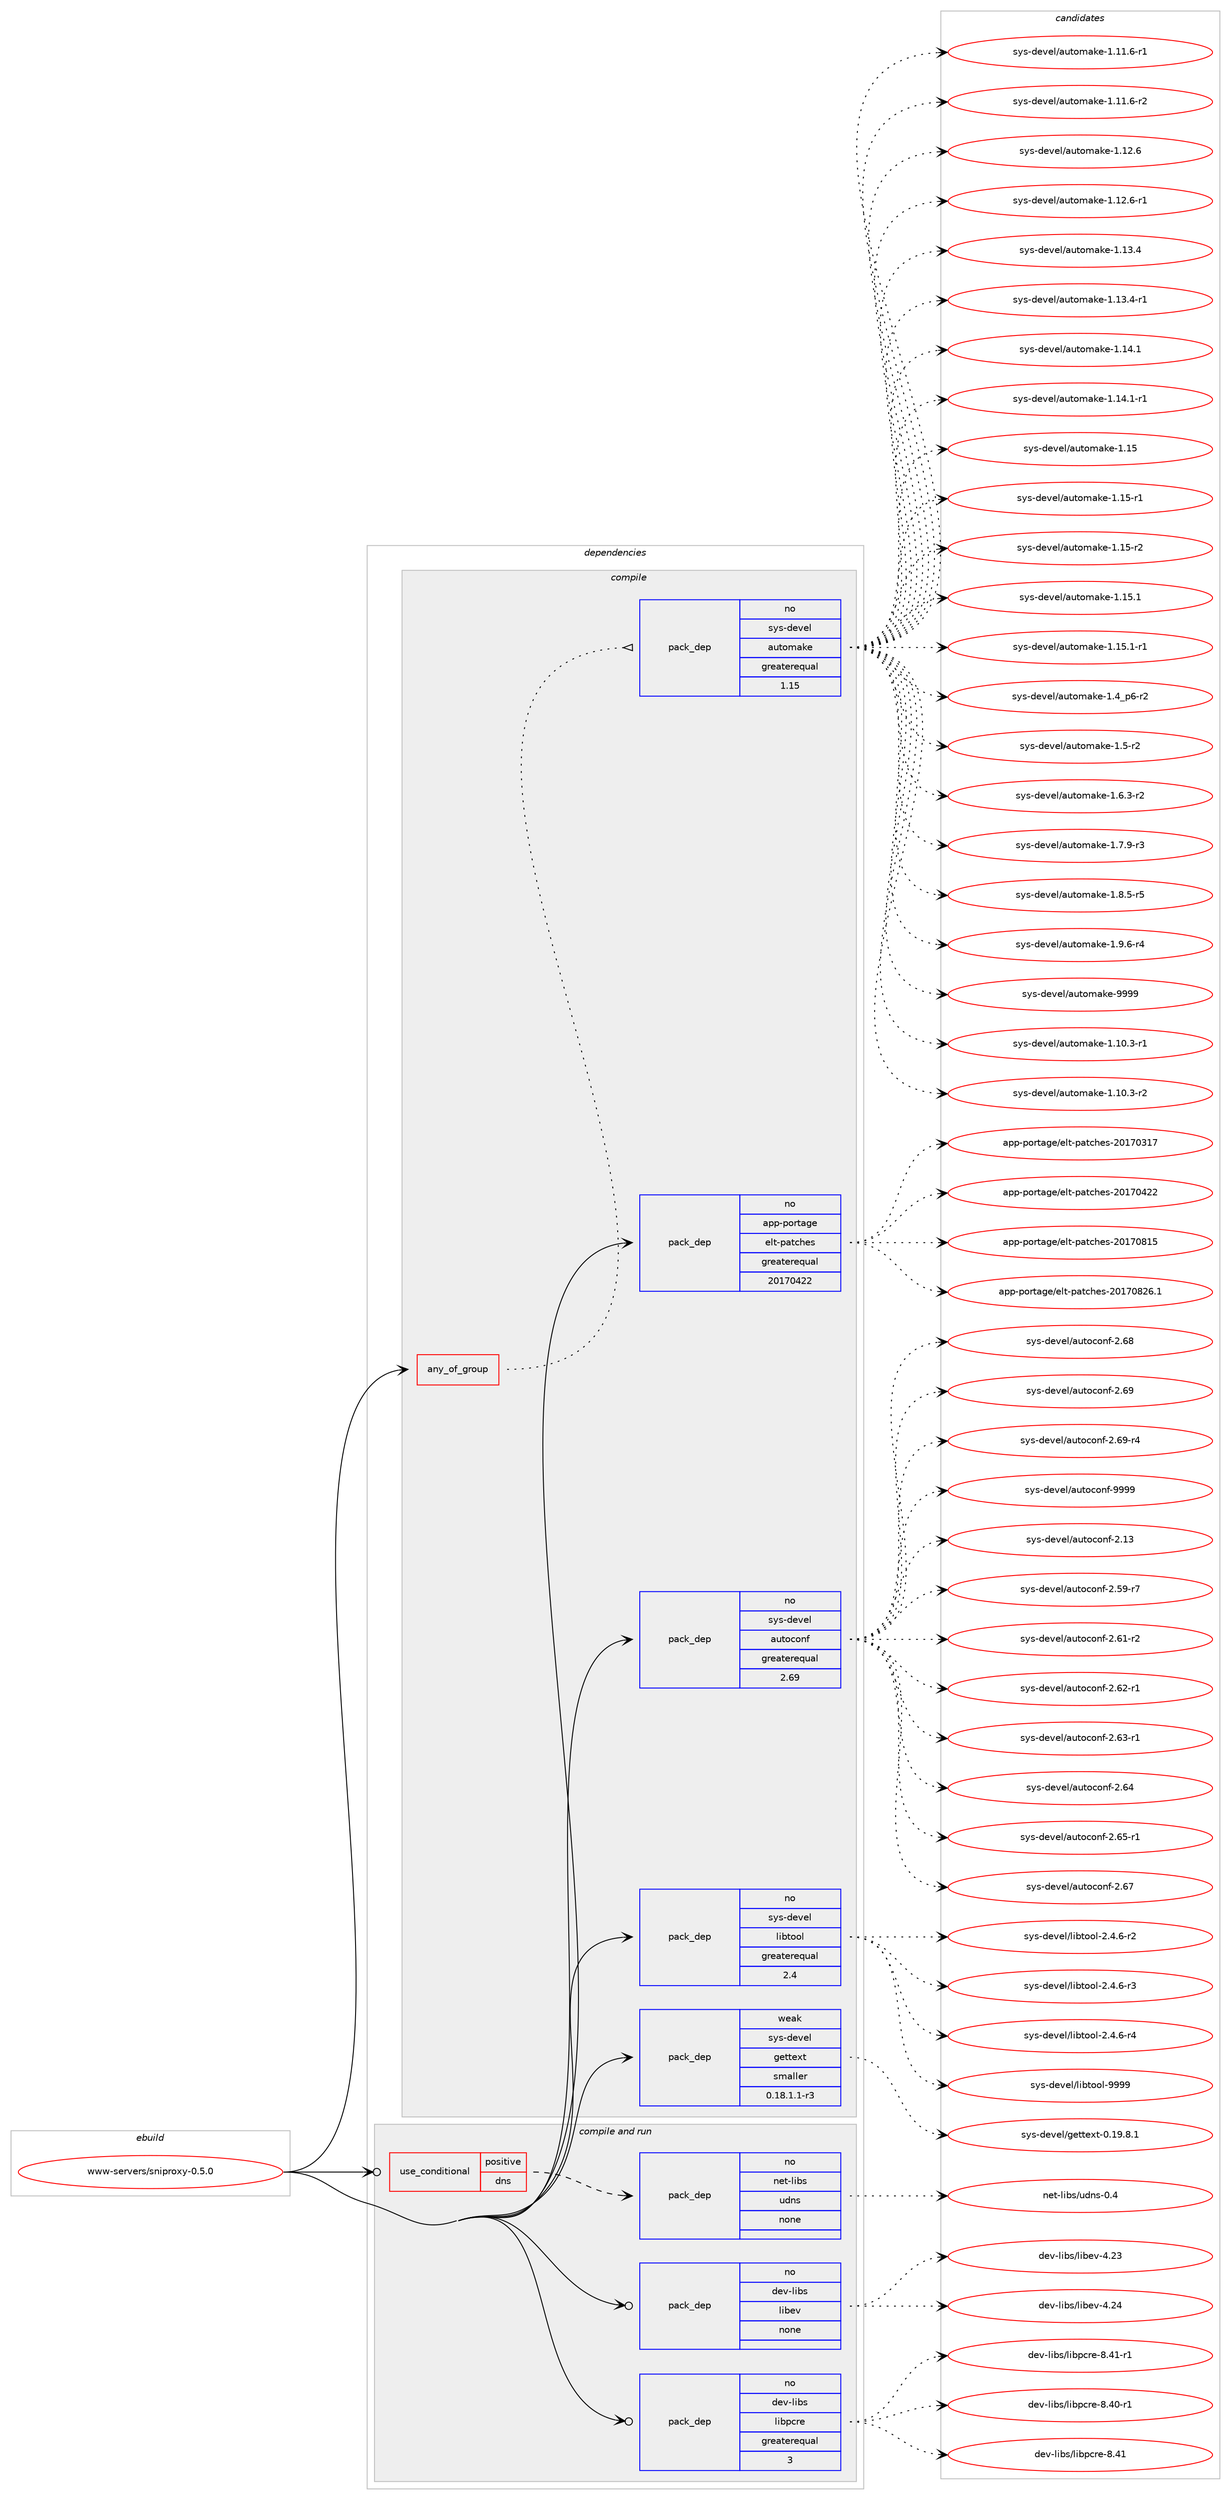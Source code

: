 digraph prolog {

# *************
# Graph options
# *************

newrank=true;
concentrate=true;
compound=true;
graph [rankdir=LR,fontname=Helvetica,fontsize=10,ranksep=1.5];#, ranksep=2.5, nodesep=0.2];
edge  [arrowhead=vee];
node  [fontname=Helvetica,fontsize=10];

# **********
# The ebuild
# **********

subgraph cluster_leftcol {
color=gray;
rank=same;
label=<<i>ebuild</i>>;
id [label="www-servers/sniproxy-0.5.0", color=red, width=4, href="../www-servers/sniproxy-0.5.0.svg"];
}

# ****************
# The dependencies
# ****************

subgraph cluster_midcol {
color=gray;
label=<<i>dependencies</i>>;
subgraph cluster_compile {
fillcolor="#eeeeee";
style=filled;
label=<<i>compile</i>>;
subgraph any8981 {
dependency508079 [label=<<TABLE BORDER="0" CELLBORDER="1" CELLSPACING="0" CELLPADDING="4"><TR><TD CELLPADDING="10">any_of_group</TD></TR></TABLE>>, shape=none, color=red];subgraph pack377626 {
dependency508080 [label=<<TABLE BORDER="0" CELLBORDER="1" CELLSPACING="0" CELLPADDING="4" WIDTH="220"><TR><TD ROWSPAN="6" CELLPADDING="30">pack_dep</TD></TR><TR><TD WIDTH="110">no</TD></TR><TR><TD>sys-devel</TD></TR><TR><TD>automake</TD></TR><TR><TD>greaterequal</TD></TR><TR><TD>1.15</TD></TR></TABLE>>, shape=none, color=blue];
}
dependency508079:e -> dependency508080:w [weight=20,style="dotted",arrowhead="oinv"];
}
id:e -> dependency508079:w [weight=20,style="solid",arrowhead="vee"];
subgraph pack377627 {
dependency508081 [label=<<TABLE BORDER="0" CELLBORDER="1" CELLSPACING="0" CELLPADDING="4" WIDTH="220"><TR><TD ROWSPAN="6" CELLPADDING="30">pack_dep</TD></TR><TR><TD WIDTH="110">no</TD></TR><TR><TD>app-portage</TD></TR><TR><TD>elt-patches</TD></TR><TR><TD>greaterequal</TD></TR><TR><TD>20170422</TD></TR></TABLE>>, shape=none, color=blue];
}
id:e -> dependency508081:w [weight=20,style="solid",arrowhead="vee"];
subgraph pack377628 {
dependency508082 [label=<<TABLE BORDER="0" CELLBORDER="1" CELLSPACING="0" CELLPADDING="4" WIDTH="220"><TR><TD ROWSPAN="6" CELLPADDING="30">pack_dep</TD></TR><TR><TD WIDTH="110">no</TD></TR><TR><TD>sys-devel</TD></TR><TR><TD>autoconf</TD></TR><TR><TD>greaterequal</TD></TR><TR><TD>2.69</TD></TR></TABLE>>, shape=none, color=blue];
}
id:e -> dependency508082:w [weight=20,style="solid",arrowhead="vee"];
subgraph pack377629 {
dependency508083 [label=<<TABLE BORDER="0" CELLBORDER="1" CELLSPACING="0" CELLPADDING="4" WIDTH="220"><TR><TD ROWSPAN="6" CELLPADDING="30">pack_dep</TD></TR><TR><TD WIDTH="110">no</TD></TR><TR><TD>sys-devel</TD></TR><TR><TD>libtool</TD></TR><TR><TD>greaterequal</TD></TR><TR><TD>2.4</TD></TR></TABLE>>, shape=none, color=blue];
}
id:e -> dependency508083:w [weight=20,style="solid",arrowhead="vee"];
subgraph pack377630 {
dependency508084 [label=<<TABLE BORDER="0" CELLBORDER="1" CELLSPACING="0" CELLPADDING="4" WIDTH="220"><TR><TD ROWSPAN="6" CELLPADDING="30">pack_dep</TD></TR><TR><TD WIDTH="110">weak</TD></TR><TR><TD>sys-devel</TD></TR><TR><TD>gettext</TD></TR><TR><TD>smaller</TD></TR><TR><TD>0.18.1.1-r3</TD></TR></TABLE>>, shape=none, color=blue];
}
id:e -> dependency508084:w [weight=20,style="solid",arrowhead="vee"];
}
subgraph cluster_compileandrun {
fillcolor="#eeeeee";
style=filled;
label=<<i>compile and run</i>>;
subgraph cond121137 {
dependency508085 [label=<<TABLE BORDER="0" CELLBORDER="1" CELLSPACING="0" CELLPADDING="4"><TR><TD ROWSPAN="3" CELLPADDING="10">use_conditional</TD></TR><TR><TD>positive</TD></TR><TR><TD>dns</TD></TR></TABLE>>, shape=none, color=red];
subgraph pack377631 {
dependency508086 [label=<<TABLE BORDER="0" CELLBORDER="1" CELLSPACING="0" CELLPADDING="4" WIDTH="220"><TR><TD ROWSPAN="6" CELLPADDING="30">pack_dep</TD></TR><TR><TD WIDTH="110">no</TD></TR><TR><TD>net-libs</TD></TR><TR><TD>udns</TD></TR><TR><TD>none</TD></TR><TR><TD></TD></TR></TABLE>>, shape=none, color=blue];
}
dependency508085:e -> dependency508086:w [weight=20,style="dashed",arrowhead="vee"];
}
id:e -> dependency508085:w [weight=20,style="solid",arrowhead="odotvee"];
subgraph pack377632 {
dependency508087 [label=<<TABLE BORDER="0" CELLBORDER="1" CELLSPACING="0" CELLPADDING="4" WIDTH="220"><TR><TD ROWSPAN="6" CELLPADDING="30">pack_dep</TD></TR><TR><TD WIDTH="110">no</TD></TR><TR><TD>dev-libs</TD></TR><TR><TD>libev</TD></TR><TR><TD>none</TD></TR><TR><TD></TD></TR></TABLE>>, shape=none, color=blue];
}
id:e -> dependency508087:w [weight=20,style="solid",arrowhead="odotvee"];
subgraph pack377633 {
dependency508088 [label=<<TABLE BORDER="0" CELLBORDER="1" CELLSPACING="0" CELLPADDING="4" WIDTH="220"><TR><TD ROWSPAN="6" CELLPADDING="30">pack_dep</TD></TR><TR><TD WIDTH="110">no</TD></TR><TR><TD>dev-libs</TD></TR><TR><TD>libpcre</TD></TR><TR><TD>greaterequal</TD></TR><TR><TD>3</TD></TR></TABLE>>, shape=none, color=blue];
}
id:e -> dependency508088:w [weight=20,style="solid",arrowhead="odotvee"];
}
subgraph cluster_run {
fillcolor="#eeeeee";
style=filled;
label=<<i>run</i>>;
}
}

# **************
# The candidates
# **************

subgraph cluster_choices {
rank=same;
color=gray;
label=<<i>candidates</i>>;

subgraph choice377626 {
color=black;
nodesep=1;
choice11512111545100101118101108479711711611110997107101454946494846514511449 [label="sys-devel/automake-1.10.3-r1", color=red, width=4,href="../sys-devel/automake-1.10.3-r1.svg"];
choice11512111545100101118101108479711711611110997107101454946494846514511450 [label="sys-devel/automake-1.10.3-r2", color=red, width=4,href="../sys-devel/automake-1.10.3-r2.svg"];
choice11512111545100101118101108479711711611110997107101454946494946544511449 [label="sys-devel/automake-1.11.6-r1", color=red, width=4,href="../sys-devel/automake-1.11.6-r1.svg"];
choice11512111545100101118101108479711711611110997107101454946494946544511450 [label="sys-devel/automake-1.11.6-r2", color=red, width=4,href="../sys-devel/automake-1.11.6-r2.svg"];
choice1151211154510010111810110847971171161111099710710145494649504654 [label="sys-devel/automake-1.12.6", color=red, width=4,href="../sys-devel/automake-1.12.6.svg"];
choice11512111545100101118101108479711711611110997107101454946495046544511449 [label="sys-devel/automake-1.12.6-r1", color=red, width=4,href="../sys-devel/automake-1.12.6-r1.svg"];
choice1151211154510010111810110847971171161111099710710145494649514652 [label="sys-devel/automake-1.13.4", color=red, width=4,href="../sys-devel/automake-1.13.4.svg"];
choice11512111545100101118101108479711711611110997107101454946495146524511449 [label="sys-devel/automake-1.13.4-r1", color=red, width=4,href="../sys-devel/automake-1.13.4-r1.svg"];
choice1151211154510010111810110847971171161111099710710145494649524649 [label="sys-devel/automake-1.14.1", color=red, width=4,href="../sys-devel/automake-1.14.1.svg"];
choice11512111545100101118101108479711711611110997107101454946495246494511449 [label="sys-devel/automake-1.14.1-r1", color=red, width=4,href="../sys-devel/automake-1.14.1-r1.svg"];
choice115121115451001011181011084797117116111109971071014549464953 [label="sys-devel/automake-1.15", color=red, width=4,href="../sys-devel/automake-1.15.svg"];
choice1151211154510010111810110847971171161111099710710145494649534511449 [label="sys-devel/automake-1.15-r1", color=red, width=4,href="../sys-devel/automake-1.15-r1.svg"];
choice1151211154510010111810110847971171161111099710710145494649534511450 [label="sys-devel/automake-1.15-r2", color=red, width=4,href="../sys-devel/automake-1.15-r2.svg"];
choice1151211154510010111810110847971171161111099710710145494649534649 [label="sys-devel/automake-1.15.1", color=red, width=4,href="../sys-devel/automake-1.15.1.svg"];
choice11512111545100101118101108479711711611110997107101454946495346494511449 [label="sys-devel/automake-1.15.1-r1", color=red, width=4,href="../sys-devel/automake-1.15.1-r1.svg"];
choice115121115451001011181011084797117116111109971071014549465295112544511450 [label="sys-devel/automake-1.4_p6-r2", color=red, width=4,href="../sys-devel/automake-1.4_p6-r2.svg"];
choice11512111545100101118101108479711711611110997107101454946534511450 [label="sys-devel/automake-1.5-r2", color=red, width=4,href="../sys-devel/automake-1.5-r2.svg"];
choice115121115451001011181011084797117116111109971071014549465446514511450 [label="sys-devel/automake-1.6.3-r2", color=red, width=4,href="../sys-devel/automake-1.6.3-r2.svg"];
choice115121115451001011181011084797117116111109971071014549465546574511451 [label="sys-devel/automake-1.7.9-r3", color=red, width=4,href="../sys-devel/automake-1.7.9-r3.svg"];
choice115121115451001011181011084797117116111109971071014549465646534511453 [label="sys-devel/automake-1.8.5-r5", color=red, width=4,href="../sys-devel/automake-1.8.5-r5.svg"];
choice115121115451001011181011084797117116111109971071014549465746544511452 [label="sys-devel/automake-1.9.6-r4", color=red, width=4,href="../sys-devel/automake-1.9.6-r4.svg"];
choice115121115451001011181011084797117116111109971071014557575757 [label="sys-devel/automake-9999", color=red, width=4,href="../sys-devel/automake-9999.svg"];
dependency508080:e -> choice11512111545100101118101108479711711611110997107101454946494846514511449:w [style=dotted,weight="100"];
dependency508080:e -> choice11512111545100101118101108479711711611110997107101454946494846514511450:w [style=dotted,weight="100"];
dependency508080:e -> choice11512111545100101118101108479711711611110997107101454946494946544511449:w [style=dotted,weight="100"];
dependency508080:e -> choice11512111545100101118101108479711711611110997107101454946494946544511450:w [style=dotted,weight="100"];
dependency508080:e -> choice1151211154510010111810110847971171161111099710710145494649504654:w [style=dotted,weight="100"];
dependency508080:e -> choice11512111545100101118101108479711711611110997107101454946495046544511449:w [style=dotted,weight="100"];
dependency508080:e -> choice1151211154510010111810110847971171161111099710710145494649514652:w [style=dotted,weight="100"];
dependency508080:e -> choice11512111545100101118101108479711711611110997107101454946495146524511449:w [style=dotted,weight="100"];
dependency508080:e -> choice1151211154510010111810110847971171161111099710710145494649524649:w [style=dotted,weight="100"];
dependency508080:e -> choice11512111545100101118101108479711711611110997107101454946495246494511449:w [style=dotted,weight="100"];
dependency508080:e -> choice115121115451001011181011084797117116111109971071014549464953:w [style=dotted,weight="100"];
dependency508080:e -> choice1151211154510010111810110847971171161111099710710145494649534511449:w [style=dotted,weight="100"];
dependency508080:e -> choice1151211154510010111810110847971171161111099710710145494649534511450:w [style=dotted,weight="100"];
dependency508080:e -> choice1151211154510010111810110847971171161111099710710145494649534649:w [style=dotted,weight="100"];
dependency508080:e -> choice11512111545100101118101108479711711611110997107101454946495346494511449:w [style=dotted,weight="100"];
dependency508080:e -> choice115121115451001011181011084797117116111109971071014549465295112544511450:w [style=dotted,weight="100"];
dependency508080:e -> choice11512111545100101118101108479711711611110997107101454946534511450:w [style=dotted,weight="100"];
dependency508080:e -> choice115121115451001011181011084797117116111109971071014549465446514511450:w [style=dotted,weight="100"];
dependency508080:e -> choice115121115451001011181011084797117116111109971071014549465546574511451:w [style=dotted,weight="100"];
dependency508080:e -> choice115121115451001011181011084797117116111109971071014549465646534511453:w [style=dotted,weight="100"];
dependency508080:e -> choice115121115451001011181011084797117116111109971071014549465746544511452:w [style=dotted,weight="100"];
dependency508080:e -> choice115121115451001011181011084797117116111109971071014557575757:w [style=dotted,weight="100"];
}
subgraph choice377627 {
color=black;
nodesep=1;
choice97112112451121111141169710310147101108116451129711699104101115455048495548514955 [label="app-portage/elt-patches-20170317", color=red, width=4,href="../app-portage/elt-patches-20170317.svg"];
choice97112112451121111141169710310147101108116451129711699104101115455048495548525050 [label="app-portage/elt-patches-20170422", color=red, width=4,href="../app-portage/elt-patches-20170422.svg"];
choice97112112451121111141169710310147101108116451129711699104101115455048495548564953 [label="app-portage/elt-patches-20170815", color=red, width=4,href="../app-portage/elt-patches-20170815.svg"];
choice971121124511211111411697103101471011081164511297116991041011154550484955485650544649 [label="app-portage/elt-patches-20170826.1", color=red, width=4,href="../app-portage/elt-patches-20170826.1.svg"];
dependency508081:e -> choice97112112451121111141169710310147101108116451129711699104101115455048495548514955:w [style=dotted,weight="100"];
dependency508081:e -> choice97112112451121111141169710310147101108116451129711699104101115455048495548525050:w [style=dotted,weight="100"];
dependency508081:e -> choice97112112451121111141169710310147101108116451129711699104101115455048495548564953:w [style=dotted,weight="100"];
dependency508081:e -> choice971121124511211111411697103101471011081164511297116991041011154550484955485650544649:w [style=dotted,weight="100"];
}
subgraph choice377628 {
color=black;
nodesep=1;
choice115121115451001011181011084797117116111991111101024550464951 [label="sys-devel/autoconf-2.13", color=red, width=4,href="../sys-devel/autoconf-2.13.svg"];
choice1151211154510010111810110847971171161119911111010245504653574511455 [label="sys-devel/autoconf-2.59-r7", color=red, width=4,href="../sys-devel/autoconf-2.59-r7.svg"];
choice1151211154510010111810110847971171161119911111010245504654494511450 [label="sys-devel/autoconf-2.61-r2", color=red, width=4,href="../sys-devel/autoconf-2.61-r2.svg"];
choice1151211154510010111810110847971171161119911111010245504654504511449 [label="sys-devel/autoconf-2.62-r1", color=red, width=4,href="../sys-devel/autoconf-2.62-r1.svg"];
choice1151211154510010111810110847971171161119911111010245504654514511449 [label="sys-devel/autoconf-2.63-r1", color=red, width=4,href="../sys-devel/autoconf-2.63-r1.svg"];
choice115121115451001011181011084797117116111991111101024550465452 [label="sys-devel/autoconf-2.64", color=red, width=4,href="../sys-devel/autoconf-2.64.svg"];
choice1151211154510010111810110847971171161119911111010245504654534511449 [label="sys-devel/autoconf-2.65-r1", color=red, width=4,href="../sys-devel/autoconf-2.65-r1.svg"];
choice115121115451001011181011084797117116111991111101024550465455 [label="sys-devel/autoconf-2.67", color=red, width=4,href="../sys-devel/autoconf-2.67.svg"];
choice115121115451001011181011084797117116111991111101024550465456 [label="sys-devel/autoconf-2.68", color=red, width=4,href="../sys-devel/autoconf-2.68.svg"];
choice115121115451001011181011084797117116111991111101024550465457 [label="sys-devel/autoconf-2.69", color=red, width=4,href="../sys-devel/autoconf-2.69.svg"];
choice1151211154510010111810110847971171161119911111010245504654574511452 [label="sys-devel/autoconf-2.69-r4", color=red, width=4,href="../sys-devel/autoconf-2.69-r4.svg"];
choice115121115451001011181011084797117116111991111101024557575757 [label="sys-devel/autoconf-9999", color=red, width=4,href="../sys-devel/autoconf-9999.svg"];
dependency508082:e -> choice115121115451001011181011084797117116111991111101024550464951:w [style=dotted,weight="100"];
dependency508082:e -> choice1151211154510010111810110847971171161119911111010245504653574511455:w [style=dotted,weight="100"];
dependency508082:e -> choice1151211154510010111810110847971171161119911111010245504654494511450:w [style=dotted,weight="100"];
dependency508082:e -> choice1151211154510010111810110847971171161119911111010245504654504511449:w [style=dotted,weight="100"];
dependency508082:e -> choice1151211154510010111810110847971171161119911111010245504654514511449:w [style=dotted,weight="100"];
dependency508082:e -> choice115121115451001011181011084797117116111991111101024550465452:w [style=dotted,weight="100"];
dependency508082:e -> choice1151211154510010111810110847971171161119911111010245504654534511449:w [style=dotted,weight="100"];
dependency508082:e -> choice115121115451001011181011084797117116111991111101024550465455:w [style=dotted,weight="100"];
dependency508082:e -> choice115121115451001011181011084797117116111991111101024550465456:w [style=dotted,weight="100"];
dependency508082:e -> choice115121115451001011181011084797117116111991111101024550465457:w [style=dotted,weight="100"];
dependency508082:e -> choice1151211154510010111810110847971171161119911111010245504654574511452:w [style=dotted,weight="100"];
dependency508082:e -> choice115121115451001011181011084797117116111991111101024557575757:w [style=dotted,weight="100"];
}
subgraph choice377629 {
color=black;
nodesep=1;
choice1151211154510010111810110847108105981161111111084550465246544511450 [label="sys-devel/libtool-2.4.6-r2", color=red, width=4,href="../sys-devel/libtool-2.4.6-r2.svg"];
choice1151211154510010111810110847108105981161111111084550465246544511451 [label="sys-devel/libtool-2.4.6-r3", color=red, width=4,href="../sys-devel/libtool-2.4.6-r3.svg"];
choice1151211154510010111810110847108105981161111111084550465246544511452 [label="sys-devel/libtool-2.4.6-r4", color=red, width=4,href="../sys-devel/libtool-2.4.6-r4.svg"];
choice1151211154510010111810110847108105981161111111084557575757 [label="sys-devel/libtool-9999", color=red, width=4,href="../sys-devel/libtool-9999.svg"];
dependency508083:e -> choice1151211154510010111810110847108105981161111111084550465246544511450:w [style=dotted,weight="100"];
dependency508083:e -> choice1151211154510010111810110847108105981161111111084550465246544511451:w [style=dotted,weight="100"];
dependency508083:e -> choice1151211154510010111810110847108105981161111111084550465246544511452:w [style=dotted,weight="100"];
dependency508083:e -> choice1151211154510010111810110847108105981161111111084557575757:w [style=dotted,weight="100"];
}
subgraph choice377630 {
color=black;
nodesep=1;
choice1151211154510010111810110847103101116116101120116454846495746564649 [label="sys-devel/gettext-0.19.8.1", color=red, width=4,href="../sys-devel/gettext-0.19.8.1.svg"];
dependency508084:e -> choice1151211154510010111810110847103101116116101120116454846495746564649:w [style=dotted,weight="100"];
}
subgraph choice377631 {
color=black;
nodesep=1;
choice11010111645108105981154711710011011545484652 [label="net-libs/udns-0.4", color=red, width=4,href="../net-libs/udns-0.4.svg"];
dependency508086:e -> choice11010111645108105981154711710011011545484652:w [style=dotted,weight="100"];
}
subgraph choice377632 {
color=black;
nodesep=1;
choice100101118451081059811547108105981011184552465051 [label="dev-libs/libev-4.23", color=red, width=4,href="../dev-libs/libev-4.23.svg"];
choice100101118451081059811547108105981011184552465052 [label="dev-libs/libev-4.24", color=red, width=4,href="../dev-libs/libev-4.24.svg"];
dependency508087:e -> choice100101118451081059811547108105981011184552465051:w [style=dotted,weight="100"];
dependency508087:e -> choice100101118451081059811547108105981011184552465052:w [style=dotted,weight="100"];
}
subgraph choice377633 {
color=black;
nodesep=1;
choice100101118451081059811547108105981129911410145564652484511449 [label="dev-libs/libpcre-8.40-r1", color=red, width=4,href="../dev-libs/libpcre-8.40-r1.svg"];
choice10010111845108105981154710810598112991141014556465249 [label="dev-libs/libpcre-8.41", color=red, width=4,href="../dev-libs/libpcre-8.41.svg"];
choice100101118451081059811547108105981129911410145564652494511449 [label="dev-libs/libpcre-8.41-r1", color=red, width=4,href="../dev-libs/libpcre-8.41-r1.svg"];
dependency508088:e -> choice100101118451081059811547108105981129911410145564652484511449:w [style=dotted,weight="100"];
dependency508088:e -> choice10010111845108105981154710810598112991141014556465249:w [style=dotted,weight="100"];
dependency508088:e -> choice100101118451081059811547108105981129911410145564652494511449:w [style=dotted,weight="100"];
}
}

}
